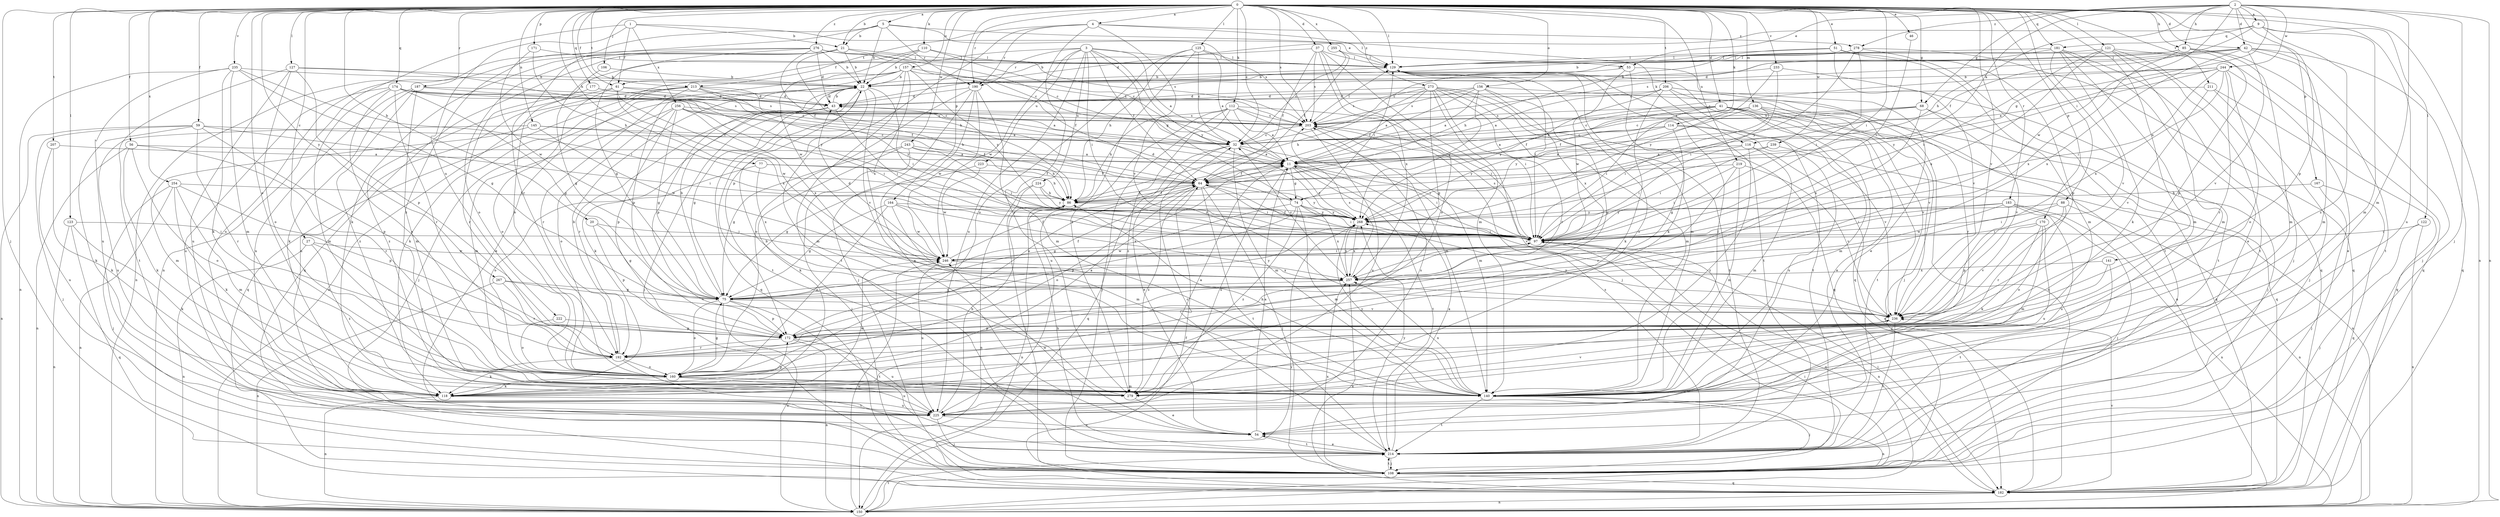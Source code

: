 strict digraph  {
0;
1;
2;
3;
4;
5;
9;
11;
20;
21;
22;
27;
32;
37;
41;
42;
43;
46;
51;
53;
54;
56;
59;
61;
64;
68;
74;
75;
77;
85;
86;
88;
97;
106;
108;
110;
112;
114;
116;
118;
121;
122;
123;
125;
127;
129;
136;
140;
141;
145;
150;
156;
157;
160;
164;
167;
170;
171;
172;
174;
177;
181;
182;
183;
187;
190;
192;
203;
206;
207;
211;
213;
214;
219;
222;
223;
224;
225;
233;
235;
236;
239;
243;
244;
246;
254;
255;
256;
257;
267;
268;
273;
276;
278;
279;
0 -> 4  [label=a];
0 -> 5  [label=a];
0 -> 20  [label=b];
0 -> 21  [label=b];
0 -> 27  [label=c];
0 -> 32  [label=c];
0 -> 37  [label=d];
0 -> 41  [label=d];
0 -> 42  [label=d];
0 -> 46  [label=e];
0 -> 51  [label=e];
0 -> 56  [label=f];
0 -> 59  [label=f];
0 -> 61  [label=f];
0 -> 68  [label=g];
0 -> 77  [label=h];
0 -> 85  [label=h];
0 -> 88  [label=i];
0 -> 97  [label=i];
0 -> 106  [label=j];
0 -> 108  [label=j];
0 -> 110  [label=k];
0 -> 112  [label=k];
0 -> 114  [label=k];
0 -> 121  [label=l];
0 -> 122  [label=l];
0 -> 123  [label=l];
0 -> 125  [label=l];
0 -> 127  [label=l];
0 -> 129  [label=l];
0 -> 136  [label=m];
0 -> 141  [label=n];
0 -> 145  [label=n];
0 -> 150  [label=n];
0 -> 156  [label=o];
0 -> 157  [label=o];
0 -> 160  [label=o];
0 -> 164  [label=p];
0 -> 167  [label=p];
0 -> 170  [label=p];
0 -> 171  [label=p];
0 -> 174  [label=q];
0 -> 177  [label=q];
0 -> 181  [label=q];
0 -> 183  [label=r];
0 -> 187  [label=r];
0 -> 190  [label=r];
0 -> 203  [label=s];
0 -> 206  [label=t];
0 -> 207  [label=t];
0 -> 211  [label=t];
0 -> 213  [label=t];
0 -> 219  [label=u];
0 -> 233  [label=v];
0 -> 235  [label=v];
0 -> 236  [label=v];
0 -> 239  [label=w];
0 -> 243  [label=w];
0 -> 254  [label=x];
0 -> 255  [label=x];
0 -> 267  [label=y];
0 -> 273  [label=z];
0 -> 276  [label=z];
1 -> 21  [label=b];
1 -> 53  [label=e];
1 -> 61  [label=f];
1 -> 150  [label=n];
1 -> 222  [label=u];
1 -> 256  [label=x];
2 -> 9  [label=a];
2 -> 42  [label=d];
2 -> 53  [label=e];
2 -> 68  [label=g];
2 -> 74  [label=g];
2 -> 85  [label=h];
2 -> 86  [label=h];
2 -> 108  [label=j];
2 -> 116  [label=k];
2 -> 140  [label=m];
2 -> 150  [label=n];
2 -> 172  [label=p];
2 -> 244  [label=w];
2 -> 246  [label=w];
2 -> 278  [label=z];
3 -> 11  [label=a];
3 -> 61  [label=f];
3 -> 64  [label=f];
3 -> 74  [label=g];
3 -> 97  [label=i];
3 -> 129  [label=l];
3 -> 190  [label=r];
3 -> 223  [label=u];
3 -> 224  [label=u];
3 -> 225  [label=u];
3 -> 246  [label=w];
3 -> 268  [label=y];
4 -> 129  [label=l];
4 -> 172  [label=p];
4 -> 190  [label=r];
4 -> 213  [label=t];
4 -> 236  [label=v];
4 -> 278  [label=z];
4 -> 279  [label=z];
5 -> 21  [label=b];
5 -> 22  [label=b];
5 -> 116  [label=k];
5 -> 190  [label=r];
5 -> 192  [label=r];
5 -> 203  [label=s];
5 -> 279  [label=z];
9 -> 43  [label=d];
9 -> 64  [label=f];
9 -> 140  [label=m];
9 -> 181  [label=q];
9 -> 225  [label=u];
9 -> 279  [label=z];
11 -> 64  [label=f];
11 -> 74  [label=g];
11 -> 97  [label=i];
11 -> 214  [label=t];
11 -> 225  [label=u];
11 -> 236  [label=v];
11 -> 268  [label=y];
20 -> 75  [label=g];
20 -> 97  [label=i];
20 -> 172  [label=p];
21 -> 22  [label=b];
21 -> 32  [label=c];
21 -> 86  [label=h];
21 -> 118  [label=k];
21 -> 129  [label=l];
21 -> 160  [label=o];
21 -> 182  [label=q];
22 -> 43  [label=d];
22 -> 97  [label=i];
22 -> 108  [label=j];
22 -> 140  [label=m];
22 -> 172  [label=p];
22 -> 182  [label=q];
22 -> 214  [label=t];
22 -> 236  [label=v];
27 -> 150  [label=n];
27 -> 160  [label=o];
27 -> 246  [label=w];
27 -> 279  [label=z];
32 -> 11  [label=a];
32 -> 54  [label=e];
32 -> 97  [label=i];
32 -> 140  [label=m];
32 -> 182  [label=q];
37 -> 22  [label=b];
37 -> 64  [label=f];
37 -> 129  [label=l];
37 -> 140  [label=m];
37 -> 160  [label=o];
37 -> 203  [label=s];
37 -> 257  [label=x];
41 -> 32  [label=c];
41 -> 54  [label=e];
41 -> 64  [label=f];
41 -> 97  [label=i];
41 -> 140  [label=m];
41 -> 182  [label=q];
41 -> 203  [label=s];
41 -> 214  [label=t];
42 -> 43  [label=d];
42 -> 108  [label=j];
42 -> 129  [label=l];
42 -> 140  [label=m];
42 -> 182  [label=q];
42 -> 203  [label=s];
42 -> 236  [label=v];
42 -> 257  [label=x];
43 -> 22  [label=b];
43 -> 75  [label=g];
43 -> 97  [label=i];
43 -> 108  [label=j];
43 -> 118  [label=k];
43 -> 192  [label=r];
43 -> 203  [label=s];
46 -> 97  [label=i];
51 -> 86  [label=h];
51 -> 129  [label=l];
51 -> 140  [label=m];
51 -> 214  [label=t];
51 -> 236  [label=v];
53 -> 22  [label=b];
53 -> 54  [label=e];
53 -> 118  [label=k];
53 -> 246  [label=w];
54 -> 11  [label=a];
54 -> 214  [label=t];
54 -> 246  [label=w];
56 -> 11  [label=a];
56 -> 118  [label=k];
56 -> 150  [label=n];
56 -> 160  [label=o];
56 -> 192  [label=r];
59 -> 32  [label=c];
59 -> 97  [label=i];
59 -> 108  [label=j];
59 -> 118  [label=k];
59 -> 150  [label=n];
59 -> 172  [label=p];
59 -> 192  [label=r];
61 -> 43  [label=d];
61 -> 160  [label=o];
61 -> 203  [label=s];
61 -> 246  [label=w];
61 -> 257  [label=x];
61 -> 279  [label=z];
64 -> 86  [label=h];
64 -> 97  [label=i];
64 -> 108  [label=j];
64 -> 160  [label=o];
64 -> 214  [label=t];
64 -> 268  [label=y];
64 -> 279  [label=z];
68 -> 32  [label=c];
68 -> 64  [label=f];
68 -> 108  [label=j];
68 -> 203  [label=s];
68 -> 236  [label=v];
68 -> 257  [label=x];
74 -> 43  [label=d];
74 -> 75  [label=g];
74 -> 97  [label=i];
74 -> 129  [label=l];
74 -> 140  [label=m];
74 -> 172  [label=p];
74 -> 257  [label=x];
74 -> 268  [label=y];
74 -> 279  [label=z];
75 -> 22  [label=b];
75 -> 64  [label=f];
75 -> 150  [label=n];
75 -> 160  [label=o];
75 -> 172  [label=p];
75 -> 214  [label=t];
75 -> 236  [label=v];
75 -> 268  [label=y];
77 -> 64  [label=f];
77 -> 86  [label=h];
77 -> 160  [label=o];
77 -> 257  [label=x];
85 -> 22  [label=b];
85 -> 129  [label=l];
85 -> 140  [label=m];
85 -> 172  [label=p];
85 -> 214  [label=t];
85 -> 257  [label=x];
86 -> 64  [label=f];
86 -> 150  [label=n];
86 -> 268  [label=y];
88 -> 97  [label=i];
88 -> 150  [label=n];
88 -> 160  [label=o];
88 -> 192  [label=r];
88 -> 268  [label=y];
97 -> 64  [label=f];
97 -> 150  [label=n];
97 -> 182  [label=q];
97 -> 203  [label=s];
97 -> 246  [label=w];
106 -> 22  [label=b];
106 -> 75  [label=g];
108 -> 182  [label=q];
108 -> 214  [label=t];
108 -> 257  [label=x];
110 -> 22  [label=b];
110 -> 32  [label=c];
110 -> 129  [label=l];
110 -> 160  [label=o];
110 -> 246  [label=w];
112 -> 11  [label=a];
112 -> 86  [label=h];
112 -> 97  [label=i];
112 -> 108  [label=j];
112 -> 140  [label=m];
112 -> 203  [label=s];
112 -> 225  [label=u];
112 -> 279  [label=z];
114 -> 11  [label=a];
114 -> 32  [label=c];
114 -> 75  [label=g];
114 -> 225  [label=u];
114 -> 236  [label=v];
114 -> 268  [label=y];
116 -> 11  [label=a];
116 -> 97  [label=i];
116 -> 140  [label=m];
116 -> 182  [label=q];
116 -> 279  [label=z];
118 -> 150  [label=n];
118 -> 172  [label=p];
118 -> 225  [label=u];
118 -> 246  [label=w];
121 -> 97  [label=i];
121 -> 108  [label=j];
121 -> 129  [label=l];
121 -> 140  [label=m];
121 -> 182  [label=q];
121 -> 214  [label=t];
121 -> 257  [label=x];
122 -> 97  [label=i];
122 -> 108  [label=j];
122 -> 150  [label=n];
123 -> 97  [label=i];
123 -> 118  [label=k];
123 -> 150  [label=n];
123 -> 182  [label=q];
125 -> 11  [label=a];
125 -> 32  [label=c];
125 -> 86  [label=h];
125 -> 129  [label=l];
125 -> 160  [label=o];
125 -> 279  [label=z];
127 -> 22  [label=b];
127 -> 160  [label=o];
127 -> 172  [label=p];
127 -> 214  [label=t];
127 -> 225  [label=u];
127 -> 268  [label=y];
129 -> 22  [label=b];
129 -> 97  [label=i];
129 -> 140  [label=m];
129 -> 182  [label=q];
129 -> 214  [label=t];
129 -> 279  [label=z];
136 -> 11  [label=a];
136 -> 97  [label=i];
136 -> 182  [label=q];
136 -> 192  [label=r];
136 -> 203  [label=s];
136 -> 236  [label=v];
136 -> 268  [label=y];
140 -> 86  [label=h];
140 -> 108  [label=j];
140 -> 129  [label=l];
140 -> 150  [label=n];
140 -> 214  [label=t];
140 -> 257  [label=x];
140 -> 268  [label=y];
141 -> 214  [label=t];
141 -> 257  [label=x];
141 -> 279  [label=z];
145 -> 32  [label=c];
145 -> 64  [label=f];
145 -> 140  [label=m];
145 -> 225  [label=u];
145 -> 246  [label=w];
150 -> 97  [label=i];
150 -> 214  [label=t];
150 -> 246  [label=w];
150 -> 268  [label=y];
156 -> 11  [label=a];
156 -> 43  [label=d];
156 -> 64  [label=f];
156 -> 172  [label=p];
156 -> 203  [label=s];
156 -> 236  [label=v];
156 -> 257  [label=x];
156 -> 268  [label=y];
157 -> 22  [label=b];
157 -> 54  [label=e];
157 -> 64  [label=f];
157 -> 150  [label=n];
157 -> 172  [label=p];
157 -> 203  [label=s];
157 -> 214  [label=t];
157 -> 257  [label=x];
157 -> 268  [label=y];
160 -> 11  [label=a];
160 -> 75  [label=g];
160 -> 118  [label=k];
160 -> 140  [label=m];
160 -> 225  [label=u];
160 -> 279  [label=z];
164 -> 75  [label=g];
164 -> 140  [label=m];
164 -> 160  [label=o];
164 -> 246  [label=w];
164 -> 257  [label=x];
164 -> 268  [label=y];
167 -> 86  [label=h];
167 -> 108  [label=j];
167 -> 182  [label=q];
170 -> 97  [label=i];
170 -> 118  [label=k];
170 -> 140  [label=m];
170 -> 225  [label=u];
170 -> 236  [label=v];
171 -> 86  [label=h];
171 -> 129  [label=l];
171 -> 246  [label=w];
172 -> 11  [label=a];
172 -> 150  [label=n];
172 -> 192  [label=r];
172 -> 225  [label=u];
174 -> 32  [label=c];
174 -> 43  [label=d];
174 -> 64  [label=f];
174 -> 75  [label=g];
174 -> 140  [label=m];
174 -> 160  [label=o];
174 -> 192  [label=r];
174 -> 203  [label=s];
174 -> 225  [label=u];
177 -> 43  [label=d];
177 -> 192  [label=r];
177 -> 203  [label=s];
181 -> 32  [label=c];
181 -> 54  [label=e];
181 -> 118  [label=k];
181 -> 129  [label=l];
181 -> 140  [label=m];
181 -> 182  [label=q];
181 -> 236  [label=v];
182 -> 64  [label=f];
182 -> 97  [label=i];
182 -> 150  [label=n];
182 -> 236  [label=v];
182 -> 257  [label=x];
183 -> 97  [label=i];
183 -> 108  [label=j];
183 -> 150  [label=n];
183 -> 172  [label=p];
183 -> 225  [label=u];
183 -> 246  [label=w];
183 -> 268  [label=y];
187 -> 32  [label=c];
187 -> 43  [label=d];
187 -> 118  [label=k];
187 -> 140  [label=m];
187 -> 225  [label=u];
187 -> 279  [label=z];
190 -> 43  [label=d];
190 -> 54  [label=e];
190 -> 108  [label=j];
190 -> 140  [label=m];
190 -> 160  [label=o];
190 -> 246  [label=w];
192 -> 22  [label=b];
192 -> 118  [label=k];
192 -> 160  [label=o];
192 -> 214  [label=t];
203 -> 32  [label=c];
203 -> 129  [label=l];
203 -> 140  [label=m];
203 -> 225  [label=u];
206 -> 11  [label=a];
206 -> 43  [label=d];
206 -> 108  [label=j];
206 -> 118  [label=k];
206 -> 150  [label=n];
206 -> 182  [label=q];
206 -> 214  [label=t];
206 -> 268  [label=y];
207 -> 11  [label=a];
207 -> 118  [label=k];
207 -> 225  [label=u];
211 -> 43  [label=d];
211 -> 108  [label=j];
211 -> 182  [label=q];
211 -> 236  [label=v];
213 -> 11  [label=a];
213 -> 43  [label=d];
213 -> 86  [label=h];
213 -> 118  [label=k];
213 -> 182  [label=q];
213 -> 192  [label=r];
213 -> 225  [label=u];
213 -> 268  [label=y];
214 -> 11  [label=a];
214 -> 32  [label=c];
214 -> 54  [label=e];
214 -> 86  [label=h];
214 -> 108  [label=j];
214 -> 203  [label=s];
214 -> 268  [label=y];
219 -> 64  [label=f];
219 -> 97  [label=i];
219 -> 140  [label=m];
219 -> 192  [label=r];
219 -> 236  [label=v];
222 -> 160  [label=o];
222 -> 172  [label=p];
223 -> 64  [label=f];
223 -> 75  [label=g];
223 -> 246  [label=w];
224 -> 86  [label=h];
224 -> 108  [label=j];
224 -> 150  [label=n];
224 -> 268  [label=y];
225 -> 54  [label=e];
225 -> 86  [label=h];
225 -> 108  [label=j];
225 -> 203  [label=s];
233 -> 22  [label=b];
233 -> 97  [label=i];
233 -> 214  [label=t];
233 -> 268  [label=y];
235 -> 22  [label=b];
235 -> 75  [label=g];
235 -> 97  [label=i];
235 -> 118  [label=k];
235 -> 140  [label=m];
235 -> 150  [label=n];
235 -> 225  [label=u];
236 -> 172  [label=p];
236 -> 214  [label=t];
236 -> 268  [label=y];
239 -> 11  [label=a];
239 -> 97  [label=i];
239 -> 150  [label=n];
243 -> 11  [label=a];
243 -> 75  [label=g];
243 -> 86  [label=h];
243 -> 97  [label=i];
243 -> 108  [label=j];
243 -> 118  [label=k];
244 -> 11  [label=a];
244 -> 22  [label=b];
244 -> 32  [label=c];
244 -> 54  [label=e];
244 -> 97  [label=i];
244 -> 160  [label=o];
244 -> 192  [label=r];
244 -> 257  [label=x];
244 -> 268  [label=y];
246 -> 43  [label=d];
246 -> 64  [label=f];
246 -> 97  [label=i];
246 -> 225  [label=u];
246 -> 257  [label=x];
254 -> 86  [label=h];
254 -> 108  [label=j];
254 -> 118  [label=k];
254 -> 140  [label=m];
254 -> 150  [label=n];
254 -> 172  [label=p];
255 -> 32  [label=c];
255 -> 64  [label=f];
255 -> 129  [label=l];
256 -> 11  [label=a];
256 -> 75  [label=g];
256 -> 97  [label=i];
256 -> 140  [label=m];
256 -> 160  [label=o];
256 -> 172  [label=p];
256 -> 203  [label=s];
256 -> 257  [label=x];
257 -> 32  [label=c];
257 -> 75  [label=g];
257 -> 203  [label=s];
257 -> 268  [label=y];
267 -> 75  [label=g];
267 -> 150  [label=n];
267 -> 192  [label=r];
267 -> 236  [label=v];
268 -> 97  [label=i];
268 -> 257  [label=x];
273 -> 11  [label=a];
273 -> 43  [label=d];
273 -> 75  [label=g];
273 -> 86  [label=h];
273 -> 97  [label=i];
273 -> 108  [label=j];
273 -> 140  [label=m];
273 -> 182  [label=q];
273 -> 192  [label=r];
273 -> 203  [label=s];
273 -> 214  [label=t];
276 -> 22  [label=b];
276 -> 32  [label=c];
276 -> 43  [label=d];
276 -> 64  [label=f];
276 -> 75  [label=g];
276 -> 129  [label=l];
276 -> 150  [label=n];
276 -> 203  [label=s];
276 -> 225  [label=u];
278 -> 22  [label=b];
278 -> 97  [label=i];
278 -> 129  [label=l];
278 -> 172  [label=p];
278 -> 182  [label=q];
278 -> 268  [label=y];
279 -> 11  [label=a];
279 -> 22  [label=b];
279 -> 54  [label=e];
279 -> 236  [label=v];
}
